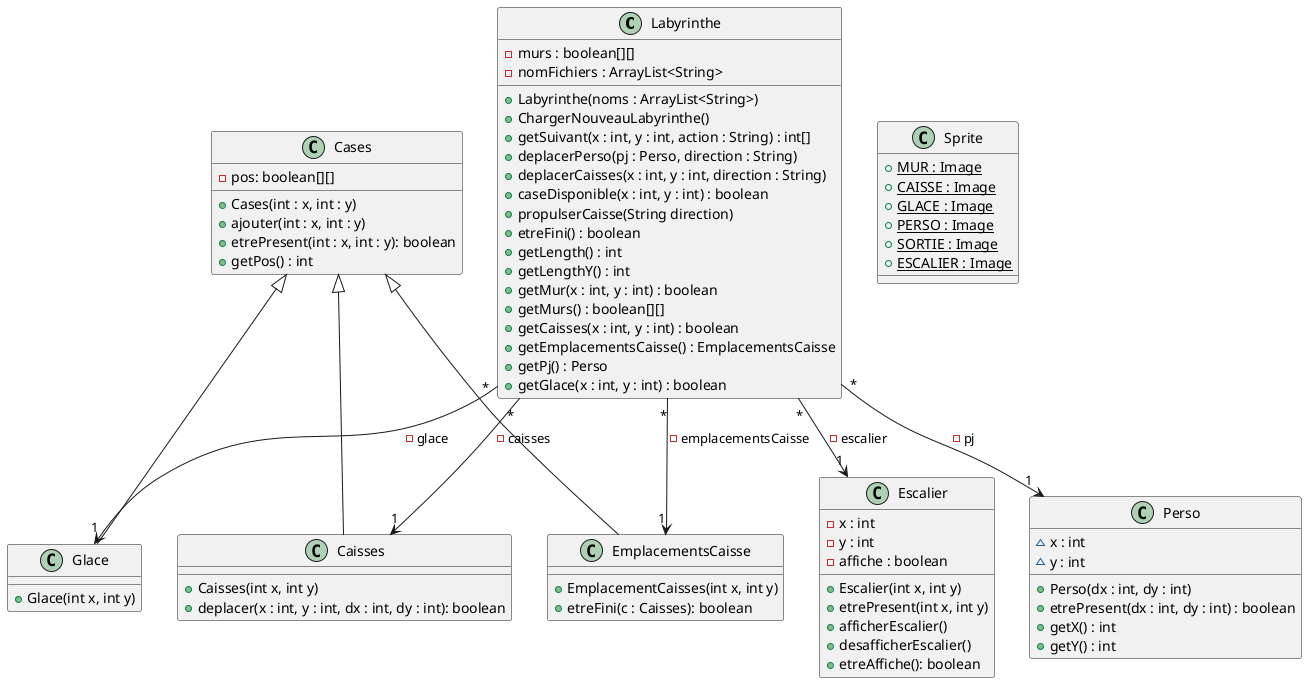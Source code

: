 @startuml

class Labyrinthe{
    - murs : boolean[][]
    - nomFichiers : ArrayList<String>
    + Labyrinthe(noms : ArrayList<String>)
    + ChargerNouveauLabyrinthe()
    + getSuivant(x : int, y : int, action : String) : int[]
    + deplacerPerso(pj : Perso, direction : String)
    + deplacerCaisses(x : int, y : int, direction : String)
    + caseDisponible(x : int, y : int) : boolean
    + propulserCaisse(String direction)
    + etreFini() : boolean
    + getLength() : int
    + getLengthY() : int
    + getMur(x : int, y : int) : boolean
    + getMurs() : boolean[][]
    + getCaisses(x : int, y : int) : boolean
    + getEmplacementsCaisse() : EmplacementsCaisse
    + getPj() : Perso
    + getGlace(x : int, y : int) : boolean
}

class Cases{
    - pos: boolean[][]
    + Cases(int : x, int : y)
    + ajouter(int : x, int : y)
    + etrePresent(int : x, int : y): boolean
    + getPos() : int
}

class Caisses {
    + Caisses(int x, int y)
    + deplacer(x : int, y : int, dx : int, dy : int): boolean
}

class EmplacementsCaisse {
    + EmplacementCaisses(int x, int y)
    + etreFini(c : Caisses): boolean
}

class Glace {
    + Glace(int x, int y)
}

class Perso {
    ~ x : int
    ~ y : int
    + Perso(dx : int, dy : int)
    + etrePresent(dx : int, dy : int) : boolean
    + getX() : int
    + getY() : int
}

class Escalier {
    - x : int
    - y : int
    - affiche : boolean
    + Escalier(int x, int y)
    + etrePresent(int x, int y)
    + afficherEscalier()
    + desafficherEscalier()
    + etreAffiche(): boolean
}

class Sprite {
    {static} + MUR : Image
    {static} + CAISSE : Image
    {static} + GLACE : Image
    {static} + PERSO : Image
    {static} + SORTIE : Image
    {static} + ESCALIER : Image
}

Labyrinthe "*" --> "1" Perso : - pj

Labyrinthe "*" --> "1" Escalier : - escalier

Labyrinthe "*" --> "1" Caisses : - caisses

Labyrinthe "*" --> "1" Glace : - glace

Labyrinthe "*" --> "1" EmplacementsCaisse : - emplacementsCaisse

Cases <|-- Caisses
Cases <|-- EmplacementsCaisse
Cases <|-- Glace
@enduml
